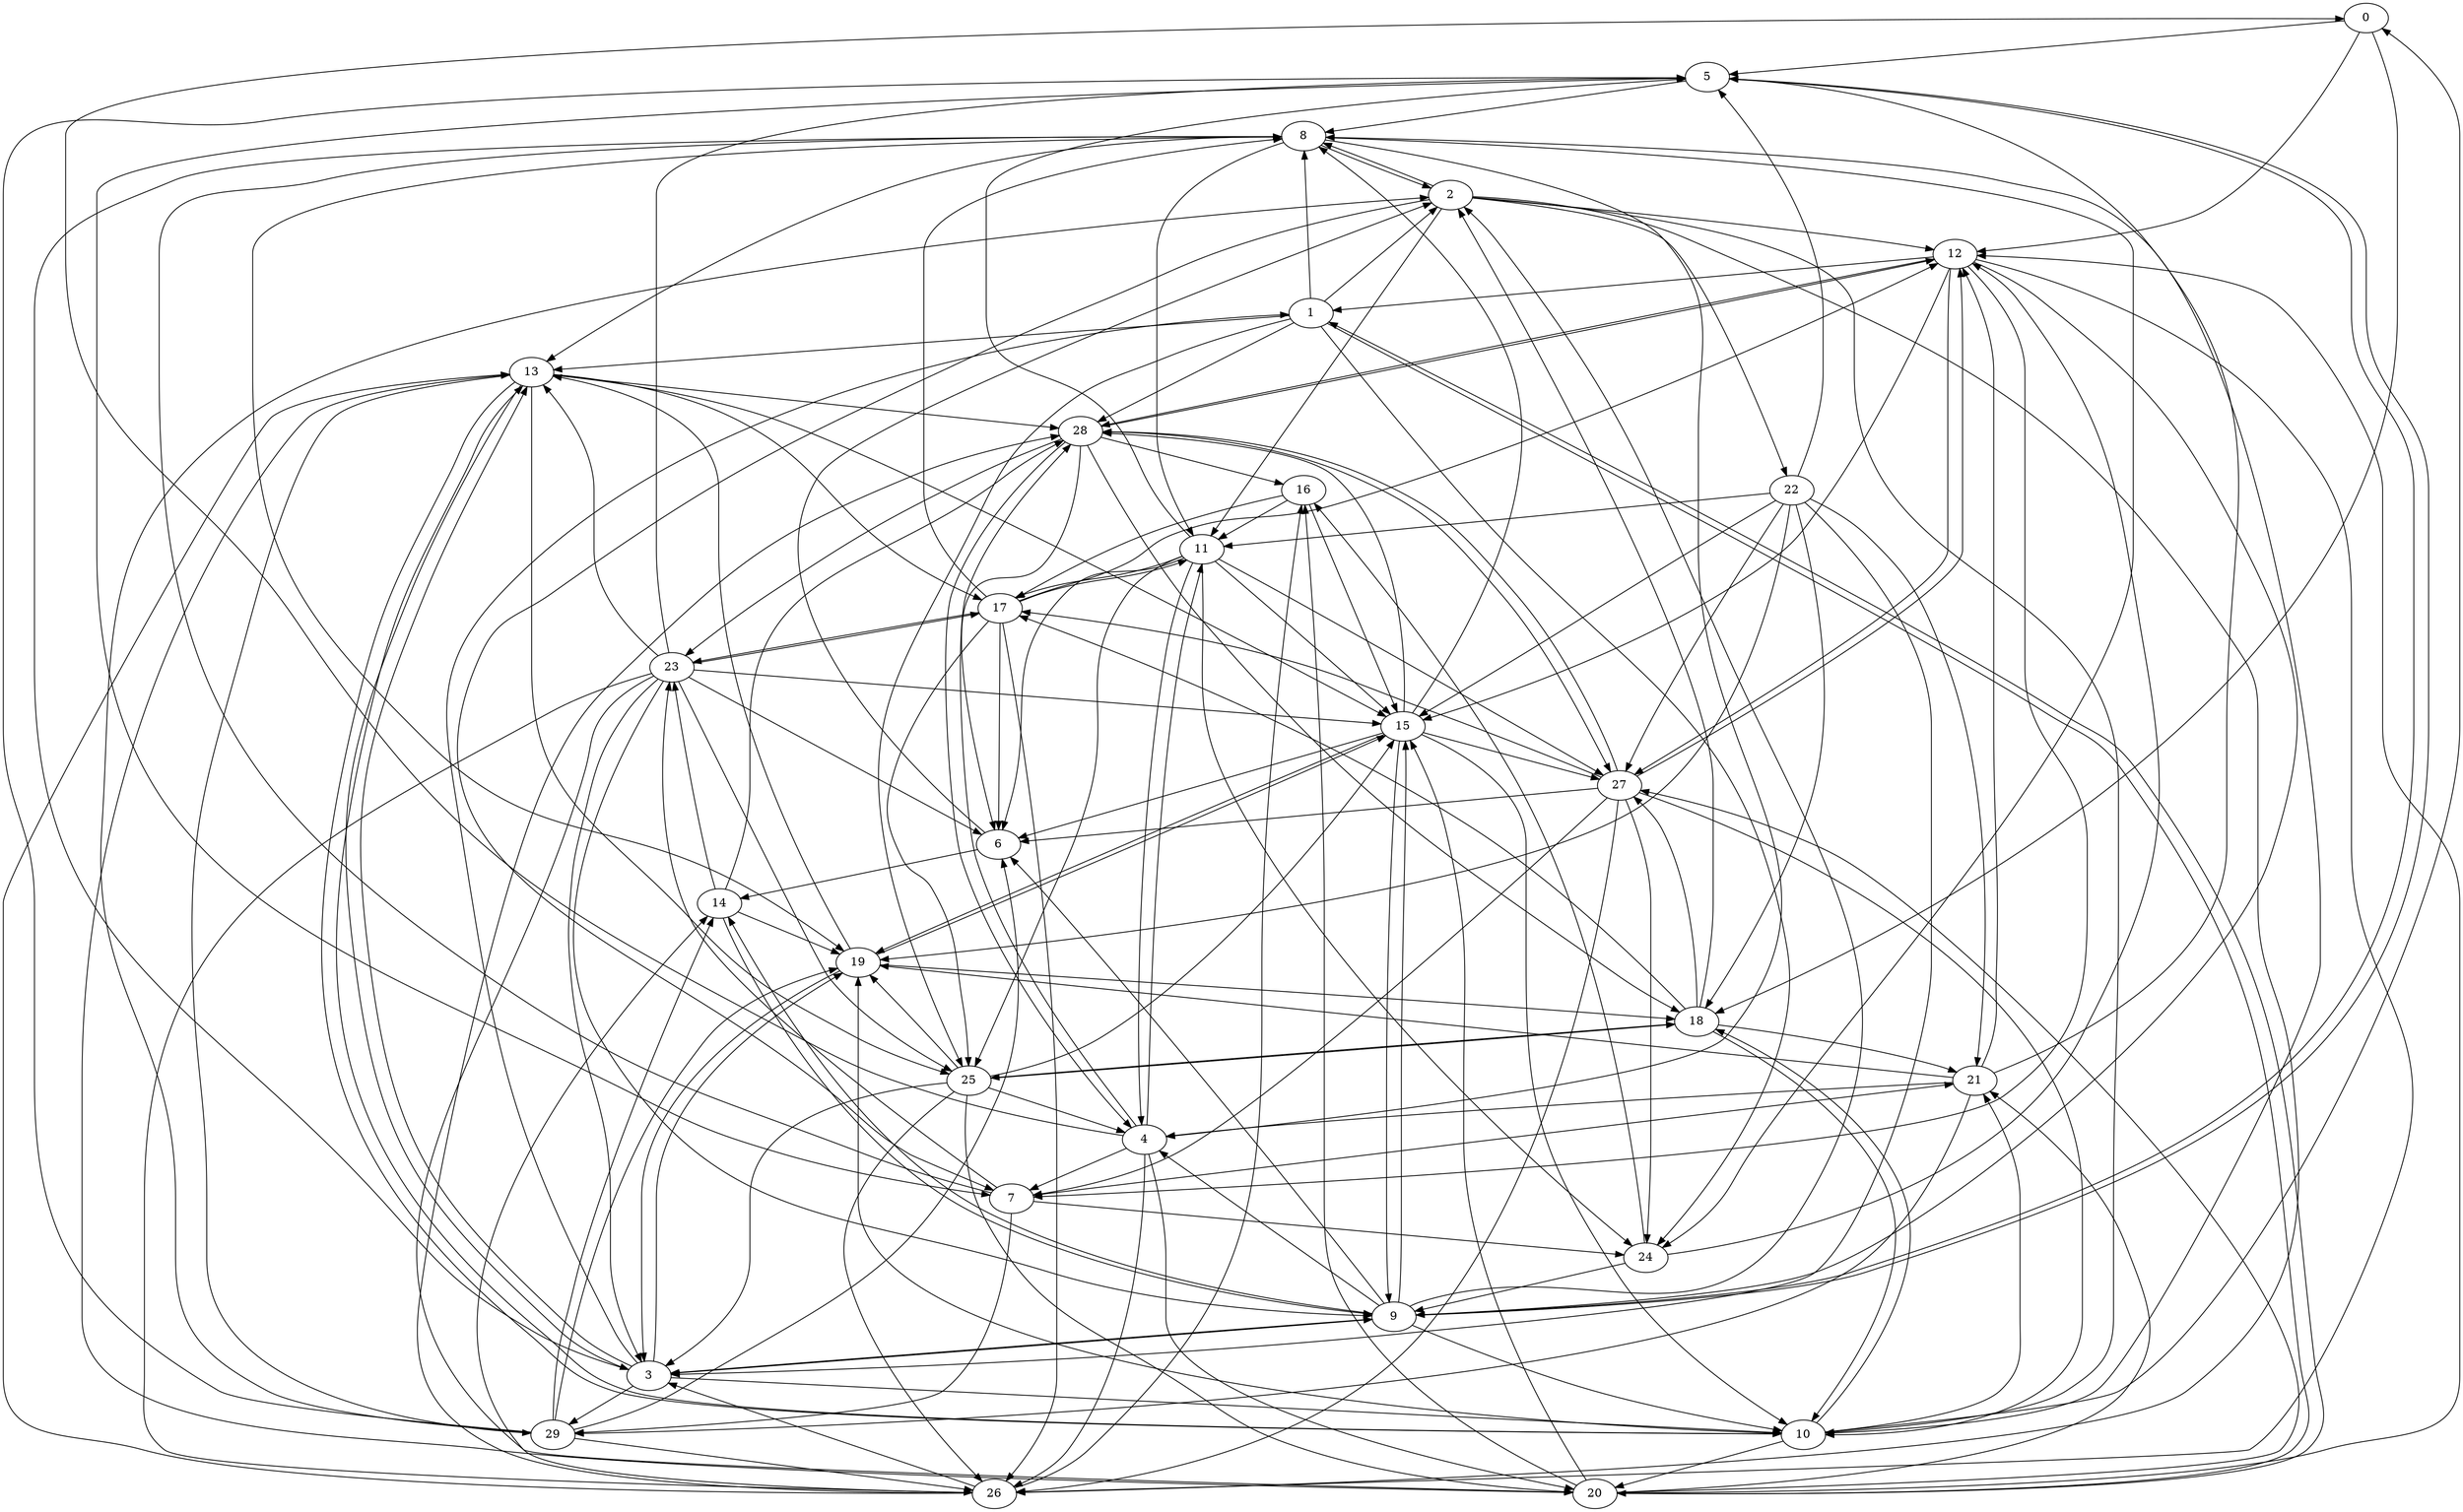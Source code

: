 digraph G {
0 -> 5;
0 -> 12;
0 -> 18;
1 -> 2;
1 -> 28;
1 -> 25;
1 -> 24;
1 -> 20;
1 -> 8;
1 -> 13;
2 -> 11;
2 -> 10;
2 -> 26;
2 -> 12;
2 -> 7;
2 -> 22;
2 -> 8;
3 -> 13;
3 -> 8;
3 -> 29;
3 -> 9;
3 -> 10;
3 -> 19;
3 -> 1;
4 -> 11;
4 -> 7;
4 -> 0;
4 -> 26;
4 -> 20;
4 -> 28;
5 -> 8;
5 -> 9;
5 -> 7;
6 -> 2;
6 -> 14;
7 -> 8;
7 -> 29;
7 -> 24;
7 -> 21;
7 -> 23;
8 -> 11;
8 -> 13;
8 -> 2;
8 -> 24;
8 -> 19;
8 -> 4;
9 -> 3;
9 -> 15;
9 -> 5;
9 -> 6;
9 -> 10;
9 -> 14;
9 -> 2;
9 -> 4;
10 -> 19;
10 -> 13;
10 -> 21;
10 -> 18;
10 -> 0;
10 -> 8;
10 -> 20;
11 -> 5;
11 -> 4;
11 -> 25;
11 -> 6;
11 -> 27;
11 -> 24;
11 -> 17;
11 -> 15;
12 -> 28;
12 -> 9;
12 -> 7;
12 -> 15;
12 -> 26;
12 -> 1;
12 -> 27;
13 -> 28;
13 -> 29;
13 -> 15;
13 -> 10;
13 -> 25;
13 -> 17;
13 -> 3;
14 -> 23;
14 -> 28;
14 -> 19;
14 -> 9;
15 -> 19;
15 -> 27;
15 -> 6;
15 -> 10;
15 -> 8;
15 -> 9;
15 -> 28;
16 -> 11;
16 -> 15;
16 -> 17;
17 -> 8;
17 -> 26;
17 -> 11;
17 -> 6;
17 -> 25;
17 -> 12;
17 -> 23;
18 -> 10;
18 -> 25;
18 -> 27;
18 -> 17;
18 -> 21;
18 -> 2;
19 -> 15;
19 -> 13;
19 -> 3;
19 -> 18;
20 -> 21;
20 -> 13;
20 -> 27;
20 -> 15;
20 -> 16;
20 -> 12;
20 -> 1;
21 -> 29;
21 -> 4;
21 -> 19;
21 -> 5;
21 -> 12;
22 -> 27;
22 -> 5;
22 -> 18;
22 -> 15;
22 -> 21;
22 -> 19;
22 -> 3;
22 -> 11;
23 -> 6;
23 -> 15;
23 -> 25;
23 -> 26;
23 -> 17;
23 -> 3;
23 -> 5;
23 -> 13;
23 -> 9;
23 -> 20;
24 -> 16;
24 -> 12;
24 -> 9;
25 -> 3;
25 -> 19;
25 -> 20;
25 -> 4;
25 -> 26;
25 -> 18;
25 -> 15;
26 -> 3;
26 -> 14;
26 -> 28;
26 -> 16;
26 -> 13;
27 -> 28;
27 -> 12;
27 -> 6;
27 -> 17;
27 -> 26;
27 -> 7;
27 -> 24;
27 -> 10;
28 -> 16;
28 -> 27;
28 -> 18;
28 -> 23;
28 -> 4;
28 -> 6;
28 -> 12;
29 -> 5;
29 -> 26;
29 -> 14;
29 -> 19;
29 -> 6;
29 -> 2;
}

